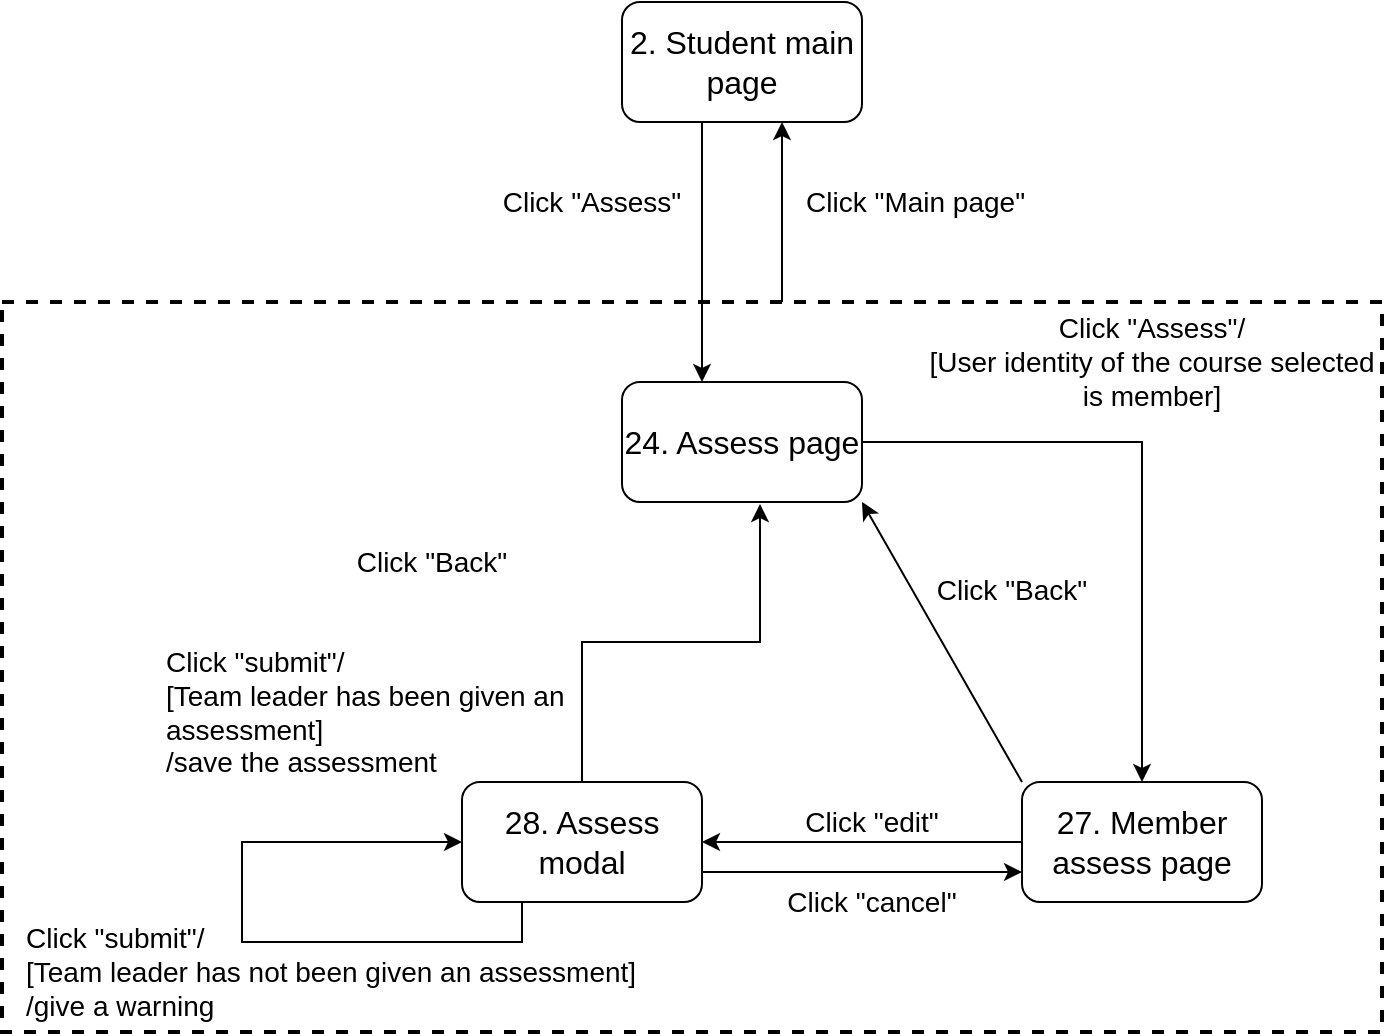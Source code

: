 <mxfile version="12.6.5" type="device"><diagram id="9cNb63GYpm3jeuVMOTZp" name="Page-1"><mxGraphModel dx="1086" dy="806" grid="1" gridSize="10" guides="1" tooltips="1" connect="1" arrows="1" fold="1" page="1" pageScale="1" pageWidth="1169" pageHeight="827" math="0" shadow="0"><root><mxCell id="0"/><mxCell id="1" parent="0"/><mxCell id="jQnbO--8nBmiKSeZhiTC-3" style="edgeStyle=orthogonalEdgeStyle;rounded=0;orthogonalLoop=1;jettySize=auto;html=1;" parent="1" source="jQnbO--8nBmiKSeZhiTC-2" target="beH91mp-QMFKozPDrU2N-1" edge="1"><mxGeometry relative="1" as="geometry"><Array as="points"><mxPoint x="570" y="230"/><mxPoint x="570" y="230"/></Array></mxGeometry></mxCell><mxCell id="jQnbO--8nBmiKSeZhiTC-2" value="" style="rounded=0;whiteSpace=wrap;html=1;dashed=1;strokeWidth=2;fillColor=none;" parent="1" vertex="1"><mxGeometry x="180" y="270" width="690" height="365" as="geometry"/></mxCell><mxCell id="jQnbO--8nBmiKSeZhiTC-1" style="edgeStyle=orthogonalEdgeStyle;rounded=0;orthogonalLoop=1;jettySize=auto;html=1;" parent="1" source="beH91mp-QMFKozPDrU2N-1" target="beH91mp-QMFKozPDrU2N-2" edge="1"><mxGeometry relative="1" as="geometry"><Array as="points"><mxPoint x="530" y="220"/><mxPoint x="530" y="220"/></Array></mxGeometry></mxCell><mxCell id="beH91mp-QMFKozPDrU2N-1" value="&lt;font size=&quot;3&quot;&gt;2. Student main page&lt;/font&gt;" style="rounded=1;whiteSpace=wrap;html=1;" parent="1" vertex="1"><mxGeometry x="490" y="120" width="120" height="60" as="geometry"/></mxCell><mxCell id="beH91mp-QMFKozPDrU2N-7" style="edgeStyle=orthogonalEdgeStyle;rounded=0;orthogonalLoop=1;jettySize=auto;html=1;exitX=1;exitY=0.5;exitDx=0;exitDy=0;entryX=0.5;entryY=0;entryDx=0;entryDy=0;" parent="1" source="beH91mp-QMFKozPDrU2N-2" target="beH91mp-QMFKozPDrU2N-6" edge="1"><mxGeometry relative="1" as="geometry"/></mxCell><mxCell id="beH91mp-QMFKozPDrU2N-2" value="&lt;font size=&quot;3&quot;&gt;24. Assess page&lt;/font&gt;" style="rounded=1;whiteSpace=wrap;html=1;" parent="1" vertex="1"><mxGeometry x="490" y="310" width="120" height="60" as="geometry"/></mxCell><mxCell id="beH91mp-QMFKozPDrU2N-4" value="&lt;font style=&quot;font-size: 14px&quot;&gt;Click &quot;Assess&quot;/&lt;br&gt;[User identity of the course selected is member]&lt;br&gt;&lt;/font&gt;" style="text;html=1;strokeColor=none;fillColor=none;align=center;verticalAlign=middle;whiteSpace=wrap;rounded=0;" parent="1" vertex="1"><mxGeometry x="640" y="290" width="230" height="20" as="geometry"/></mxCell><mxCell id="beH91mp-QMFKozPDrU2N-5" value="&lt;font style=&quot;font-size: 14px&quot;&gt;Click &quot;Assess&quot;&lt;br&gt;&lt;/font&gt;" style="text;html=1;strokeColor=none;fillColor=none;align=center;verticalAlign=middle;whiteSpace=wrap;rounded=0;" parent="1" vertex="1"><mxGeometry x="420" y="210" width="110" height="20" as="geometry"/></mxCell><mxCell id="beH91mp-QMFKozPDrU2N-11" style="rounded=0;orthogonalLoop=1;jettySize=auto;html=1;exitX=0;exitY=0;exitDx=0;exitDy=0;entryX=1;entryY=1;entryDx=0;entryDy=0;" parent="1" source="beH91mp-QMFKozPDrU2N-6" target="beH91mp-QMFKozPDrU2N-2" edge="1"><mxGeometry relative="1" as="geometry"/></mxCell><mxCell id="beH91mp-QMFKozPDrU2N-15" style="edgeStyle=none;rounded=0;orthogonalLoop=1;jettySize=auto;html=1;exitX=0;exitY=0.5;exitDx=0;exitDy=0;" parent="1" source="beH91mp-QMFKozPDrU2N-6" target="beH91mp-QMFKozPDrU2N-14" edge="1"><mxGeometry relative="1" as="geometry"/></mxCell><mxCell id="beH91mp-QMFKozPDrU2N-6" value="&lt;font size=&quot;3&quot;&gt;27. Member assess page&lt;/font&gt;" style="rounded=1;whiteSpace=wrap;html=1;" parent="1" vertex="1"><mxGeometry x="690" y="510" width="120" height="60" as="geometry"/></mxCell><mxCell id="beH91mp-QMFKozPDrU2N-10" value="&lt;font style=&quot;font-size: 14px&quot;&gt;Click &quot;Back&quot;&lt;br&gt;&lt;/font&gt;" style="text;html=1;strokeColor=none;fillColor=none;align=center;verticalAlign=middle;whiteSpace=wrap;rounded=0;" parent="1" vertex="1"><mxGeometry x="280" y="390" width="230" height="20" as="geometry"/></mxCell><mxCell id="beH91mp-QMFKozPDrU2N-12" value="&lt;font style=&quot;font-size: 14px&quot;&gt;Click &quot;Back&quot;&lt;br&gt;&lt;/font&gt;" style="text;html=1;strokeColor=none;fillColor=none;align=center;verticalAlign=middle;whiteSpace=wrap;rounded=0;" parent="1" vertex="1"><mxGeometry x="570" y="404" width="230" height="20" as="geometry"/></mxCell><mxCell id="beH91mp-QMFKozPDrU2N-13" value="&lt;font style=&quot;font-size: 14px&quot;&gt;Click &quot;edit&quot;&lt;br&gt;&lt;/font&gt;" style="text;html=1;strokeColor=none;fillColor=none;align=center;verticalAlign=middle;whiteSpace=wrap;rounded=0;" parent="1" vertex="1"><mxGeometry x="500" y="520" width="230" height="20" as="geometry"/></mxCell><mxCell id="beH91mp-QMFKozPDrU2N-18" style="edgeStyle=orthogonalEdgeStyle;rounded=0;orthogonalLoop=1;jettySize=auto;html=1;exitX=0.5;exitY=0;exitDx=0;exitDy=0;entryX=0.575;entryY=1.017;entryDx=0;entryDy=0;entryPerimeter=0;" parent="1" source="beH91mp-QMFKozPDrU2N-14" target="beH91mp-QMFKozPDrU2N-2" edge="1"><mxGeometry relative="1" as="geometry"/></mxCell><mxCell id="beH91mp-QMFKozPDrU2N-14" value="&lt;font size=&quot;3&quot;&gt;28. Assess modal&lt;/font&gt;" style="rounded=1;whiteSpace=wrap;html=1;" parent="1" vertex="1"><mxGeometry x="410" y="510" width="120" height="60" as="geometry"/></mxCell><mxCell id="beH91mp-QMFKozPDrU2N-19" value="&lt;font style=&quot;font-size: 14px&quot;&gt;Click &quot;submit&quot;/&lt;br&gt;[Team leader has been given an assessment]&lt;br&gt;/save the assessment&lt;br&gt;&lt;/font&gt;" style="text;html=1;strokeColor=none;fillColor=none;align=left;verticalAlign=middle;whiteSpace=wrap;rounded=0;" parent="1" vertex="1"><mxGeometry x="260" y="440" width="230" height="70" as="geometry"/></mxCell><mxCell id="beH91mp-QMFKozPDrU2N-20" style="edgeStyle=orthogonalEdgeStyle;rounded=0;orthogonalLoop=1;jettySize=auto;html=1;exitX=0.25;exitY=1;exitDx=0;exitDy=0;entryX=0;entryY=0.5;entryDx=0;entryDy=0;" parent="1" source="beH91mp-QMFKozPDrU2N-14" target="beH91mp-QMFKozPDrU2N-14" edge="1"><mxGeometry relative="1" as="geometry"><Array as="points"><mxPoint x="440" y="590"/><mxPoint x="300" y="590"/><mxPoint x="300" y="540"/></Array></mxGeometry></mxCell><mxCell id="beH91mp-QMFKozPDrU2N-21" value="&lt;font style=&quot;font-size: 14px&quot;&gt;Click &quot;submit&quot;/&lt;br&gt;[Team leader has not been given an assessment]&lt;br&gt;/give a warning&lt;br&gt;&lt;/font&gt;" style="text;html=1;strokeColor=none;fillColor=none;align=left;verticalAlign=middle;whiteSpace=wrap;rounded=0;" parent="1" vertex="1"><mxGeometry x="190" y="580" width="330" height="50" as="geometry"/></mxCell><mxCell id="nwoC1DDuFiulYe0USAMb-3" value="&lt;font style=&quot;font-size: 14px&quot;&gt;Click &quot;cancel&quot;&lt;br&gt;&lt;/font&gt;" style="text;html=1;strokeColor=none;fillColor=none;align=center;verticalAlign=middle;whiteSpace=wrap;rounded=0;" parent="1" vertex="1"><mxGeometry x="500" y="560" width="230" height="20" as="geometry"/></mxCell><mxCell id="lpVEGec3g72XxGE8-eUk-1" value="" style="endArrow=classic;html=1;entryX=0;entryY=0.75;entryDx=0;entryDy=0;exitX=1;exitY=0.75;exitDx=0;exitDy=0;" parent="1" source="beH91mp-QMFKozPDrU2N-14" target="beH91mp-QMFKozPDrU2N-6" edge="1"><mxGeometry width="50" height="50" relative="1" as="geometry"><mxPoint x="190" y="730" as="sourcePoint"/><mxPoint x="240" y="680" as="targetPoint"/></mxGeometry></mxCell><mxCell id="jQnbO--8nBmiKSeZhiTC-4" value="&lt;div&gt;&lt;span style=&quot;font-size: 14px&quot;&gt;Click &quot;Main page&quot;&lt;/span&gt;&lt;/div&gt;" style="text;html=1;strokeColor=none;fillColor=none;align=left;verticalAlign=middle;whiteSpace=wrap;rounded=0;" parent="1" vertex="1"><mxGeometry x="580" y="210" width="130" height="20" as="geometry"/></mxCell></root></mxGraphModel></diagram></mxfile>